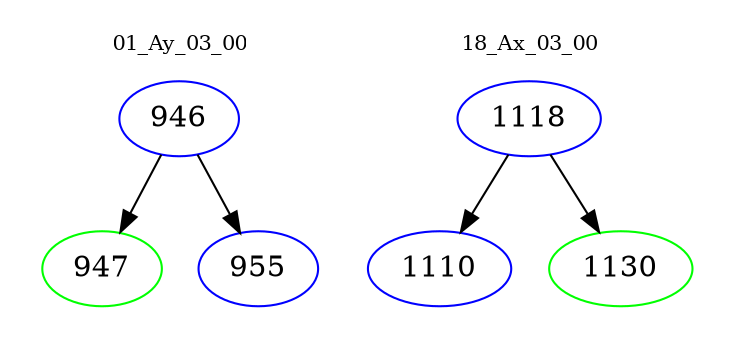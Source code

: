 digraph{
subgraph cluster_0 {
color = white
label = "01_Ay_03_00";
fontsize=10;
T0_946 [label="946", color="blue"]
T0_946 -> T0_947 [color="black"]
T0_947 [label="947", color="green"]
T0_946 -> T0_955 [color="black"]
T0_955 [label="955", color="blue"]
}
subgraph cluster_1 {
color = white
label = "18_Ax_03_00";
fontsize=10;
T1_1118 [label="1118", color="blue"]
T1_1118 -> T1_1110 [color="black"]
T1_1110 [label="1110", color="blue"]
T1_1118 -> T1_1130 [color="black"]
T1_1130 [label="1130", color="green"]
}
}
